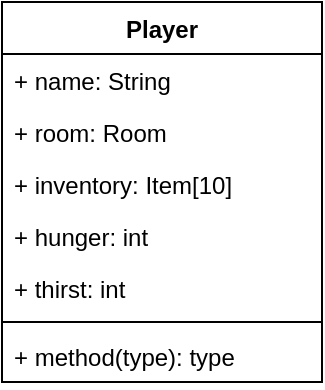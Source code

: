 <mxfile version="11.2.4" type="device" pages="1"><diagram id="YAaurR7xKHOdOapdpePC" name="Page-1"><mxGraphModel dx="1024" dy="595" grid="1" gridSize="10" guides="1" tooltips="1" connect="1" arrows="1" fold="1" page="1" pageScale="1" pageWidth="850" pageHeight="1100" math="0" shadow="0"><root><mxCell id="0"/><mxCell id="1" parent="0"/><mxCell id="AmmfUw_IbPhRECIVkyWW-1" value="Player" style="swimlane;fontStyle=1;align=center;verticalAlign=top;childLayout=stackLayout;horizontal=1;startSize=26;horizontalStack=0;resizeParent=1;resizeParentMax=0;resizeLast=0;collapsible=1;marginBottom=0;" vertex="1" parent="1"><mxGeometry x="40" y="40" width="160" height="190" as="geometry"/></mxCell><mxCell id="AmmfUw_IbPhRECIVkyWW-2" value="+ name: String" style="text;strokeColor=none;fillColor=none;align=left;verticalAlign=top;spacingLeft=4;spacingRight=4;overflow=hidden;rotatable=0;points=[[0,0.5],[1,0.5]];portConstraint=eastwest;" vertex="1" parent="AmmfUw_IbPhRECIVkyWW-1"><mxGeometry y="26" width="160" height="26" as="geometry"/></mxCell><mxCell id="AmmfUw_IbPhRECIVkyWW-5" value="+ room: Room" style="text;strokeColor=none;fillColor=none;align=left;verticalAlign=top;spacingLeft=4;spacingRight=4;overflow=hidden;rotatable=0;points=[[0,0.5],[1,0.5]];portConstraint=eastwest;" vertex="1" parent="AmmfUw_IbPhRECIVkyWW-1"><mxGeometry y="52" width="160" height="26" as="geometry"/></mxCell><mxCell id="AmmfUw_IbPhRECIVkyWW-6" value="+ inventory: Item[10]" style="text;strokeColor=none;fillColor=none;align=left;verticalAlign=top;spacingLeft=4;spacingRight=4;overflow=hidden;rotatable=0;points=[[0,0.5],[1,0.5]];portConstraint=eastwest;" vertex="1" parent="AmmfUw_IbPhRECIVkyWW-1"><mxGeometry y="78" width="160" height="26" as="geometry"/></mxCell><mxCell id="AmmfUw_IbPhRECIVkyWW-7" value="+ hunger: int" style="text;strokeColor=none;fillColor=none;align=left;verticalAlign=top;spacingLeft=4;spacingRight=4;overflow=hidden;rotatable=0;points=[[0,0.5],[1,0.5]];portConstraint=eastwest;" vertex="1" parent="AmmfUw_IbPhRECIVkyWW-1"><mxGeometry y="104" width="160" height="26" as="geometry"/></mxCell><mxCell id="AmmfUw_IbPhRECIVkyWW-8" value="+ thirst: int" style="text;strokeColor=none;fillColor=none;align=left;verticalAlign=top;spacingLeft=4;spacingRight=4;overflow=hidden;rotatable=0;points=[[0,0.5],[1,0.5]];portConstraint=eastwest;" vertex="1" parent="AmmfUw_IbPhRECIVkyWW-1"><mxGeometry y="130" width="160" height="26" as="geometry"/></mxCell><mxCell id="AmmfUw_IbPhRECIVkyWW-3" value="" style="line;strokeWidth=1;fillColor=none;align=left;verticalAlign=middle;spacingTop=-1;spacingLeft=3;spacingRight=3;rotatable=0;labelPosition=right;points=[];portConstraint=eastwest;" vertex="1" parent="AmmfUw_IbPhRECIVkyWW-1"><mxGeometry y="156" width="160" height="8" as="geometry"/></mxCell><mxCell id="AmmfUw_IbPhRECIVkyWW-4" value="+ method(type): type" style="text;strokeColor=none;fillColor=none;align=left;verticalAlign=top;spacingLeft=4;spacingRight=4;overflow=hidden;rotatable=0;points=[[0,0.5],[1,0.5]];portConstraint=eastwest;" vertex="1" parent="AmmfUw_IbPhRECIVkyWW-1"><mxGeometry y="164" width="160" height="26" as="geometry"/></mxCell></root></mxGraphModel></diagram></mxfile>